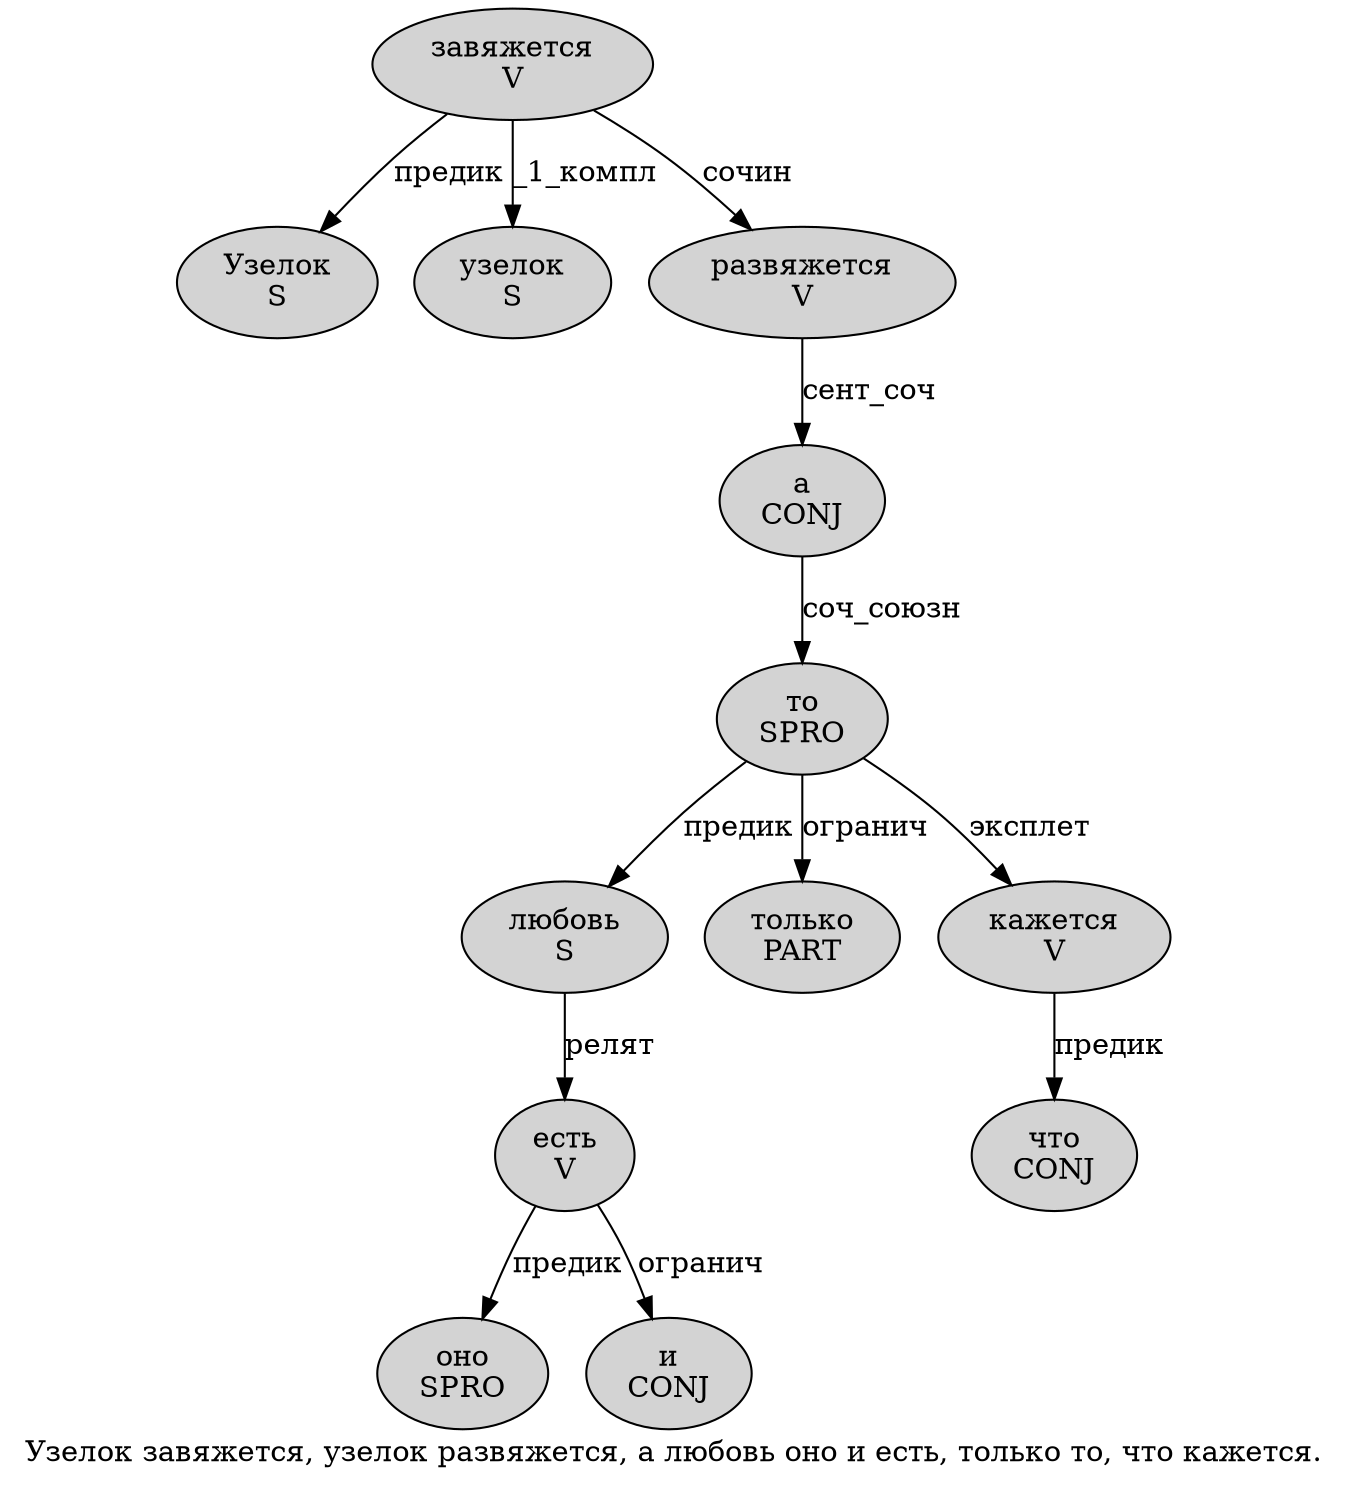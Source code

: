 digraph SENTENCE_3024 {
	graph [label="Узелок завяжется, узелок развяжется, а любовь оно и есть, только то, что кажется."]
	node [style=filled]
		0 [label="Узелок
S" color="" fillcolor=lightgray penwidth=1 shape=ellipse]
		1 [label="завяжется
V" color="" fillcolor=lightgray penwidth=1 shape=ellipse]
		3 [label="узелок
S" color="" fillcolor=lightgray penwidth=1 shape=ellipse]
		4 [label="развяжется
V" color="" fillcolor=lightgray penwidth=1 shape=ellipse]
		6 [label="а
CONJ" color="" fillcolor=lightgray penwidth=1 shape=ellipse]
		7 [label="любовь
S" color="" fillcolor=lightgray penwidth=1 shape=ellipse]
		8 [label="оно
SPRO" color="" fillcolor=lightgray penwidth=1 shape=ellipse]
		9 [label="и
CONJ" color="" fillcolor=lightgray penwidth=1 shape=ellipse]
		10 [label="есть
V" color="" fillcolor=lightgray penwidth=1 shape=ellipse]
		12 [label="только
PART" color="" fillcolor=lightgray penwidth=1 shape=ellipse]
		13 [label="то
SPRO" color="" fillcolor=lightgray penwidth=1 shape=ellipse]
		15 [label="что
CONJ" color="" fillcolor=lightgray penwidth=1 shape=ellipse]
		16 [label="кажется
V" color="" fillcolor=lightgray penwidth=1 shape=ellipse]
			13 -> 7 [label="предик"]
			13 -> 12 [label="огранич"]
			13 -> 16 [label="эксплет"]
			10 -> 8 [label="предик"]
			10 -> 9 [label="огранич"]
			16 -> 15 [label="предик"]
			7 -> 10 [label="релят"]
			1 -> 0 [label="предик"]
			1 -> 3 [label="_1_компл"]
			1 -> 4 [label="сочин"]
			6 -> 13 [label="соч_союзн"]
			4 -> 6 [label="сент_соч"]
}